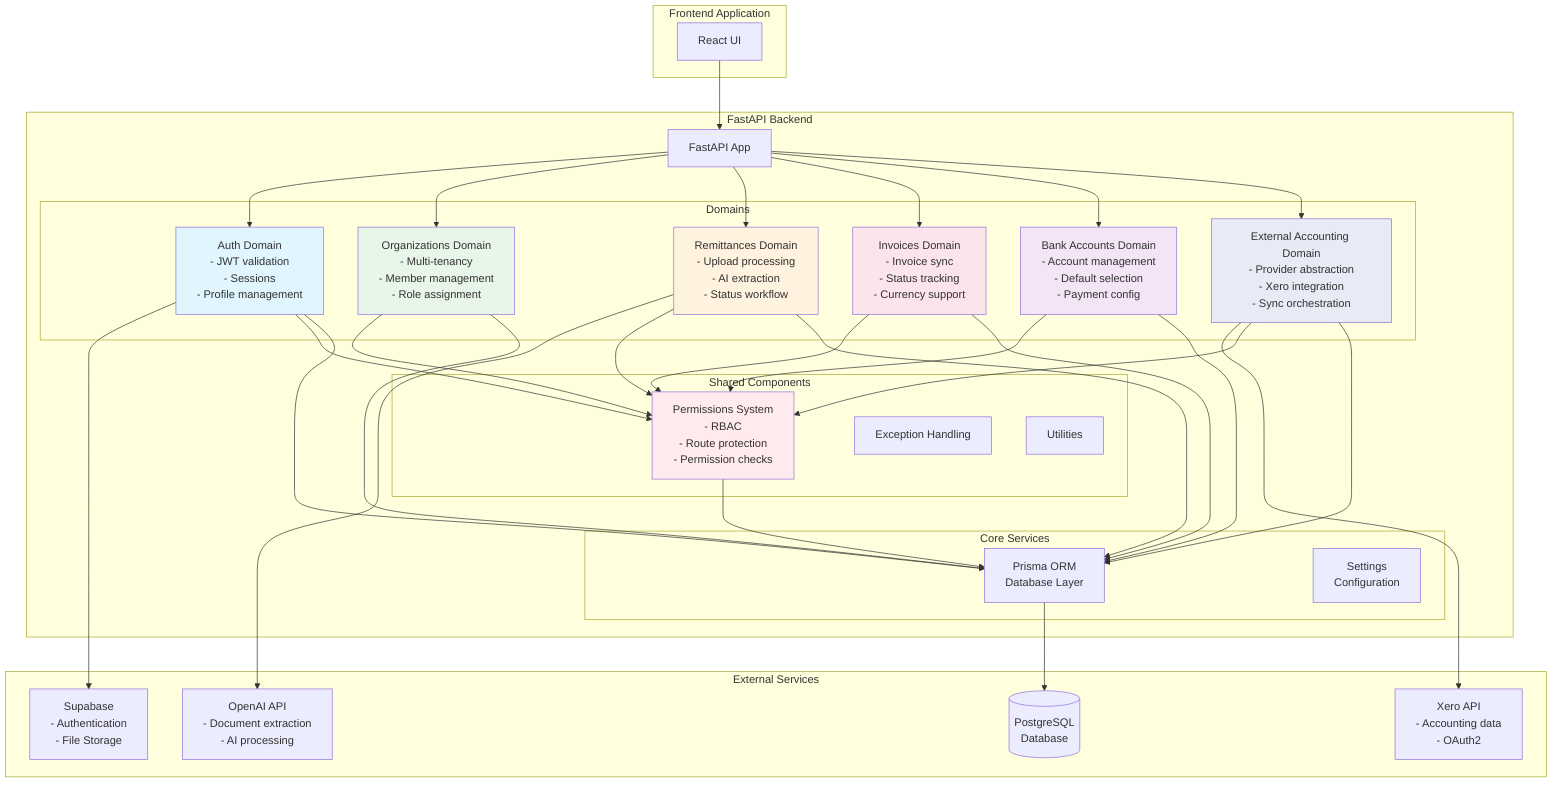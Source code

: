 graph TB
    subgraph "Frontend Application"
        UI[React UI]
    end
    
    subgraph "FastAPI Backend"
        API[FastAPI App]
        
        subgraph "Domains"
            AUTH[Auth Domain<br/>- JWT validation<br/>- Sessions<br/>- Profile management]
            ORG[Organizations Domain<br/>- Multi-tenancy<br/>- Member management<br/>- Role assignment]
            REM[Remittances Domain<br/>- Upload processing<br/>- AI extraction<br/>- Status workflow]
            INV[Invoices Domain<br/>- Invoice sync<br/>- Status tracking<br/>- Currency support]
            BANK[Bank Accounts Domain<br/>- Account management<br/>- Default selection<br/>- Payment config]
            EXT[External Accounting Domain<br/>- Provider abstraction<br/>- Xero integration<br/>- Sync orchestration]
        end
        
        subgraph "Shared Components"
            PERM[Permissions System<br/>- RBAC<br/>- Route protection<br/>- Permission checks]
            EXC[Exception Handling]
            UTILS[Utilities]
        end
        
        subgraph "Core Services"
            DB[Prisma ORM<br/>Database Layer]
            SETTINGS[Settings<br/>Configuration]
        end
    end
    
    subgraph "External Services"
        SUPA[Supabase<br/>- Authentication<br/>- File Storage]
        XERO[Xero API<br/>- Accounting data<br/>- OAuth2]
        OPENAI[OpenAI API<br/>- Document extraction<br/>- AI processing]
        PG[(PostgreSQL<br/>Database)]
    end
    
    UI --> API
    API --> AUTH
    API --> ORG
    API --> REM
    API --> INV
    API --> BANK
    API --> EXT
    
    AUTH --> SUPA
    REM --> OPENAI
    EXT --> XERO
    
    AUTH --> PERM
    ORG --> PERM
    REM --> PERM
    INV --> PERM
    BANK --> PERM
    EXT --> PERM
    
    PERM --> DB
    AUTH --> DB
    ORG --> DB
    REM --> DB
    INV --> DB
    BANK --> DB
    EXT --> DB
    
    DB --> PG
    
    style AUTH fill:#e1f5fe
    style ORG fill:#e8f5e9
    style REM fill:#fff3e0
    style INV fill:#fce4ec
    style BANK fill:#f3e5f5
    style EXT fill:#e8eaf6
    style PERM fill:#ffebee